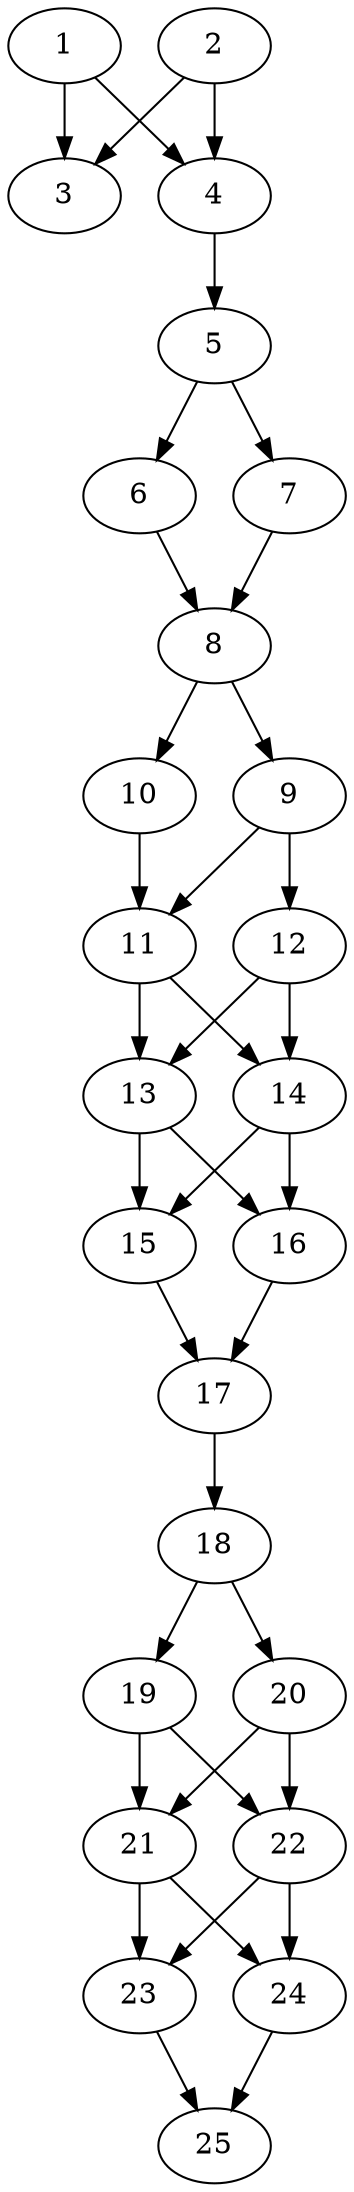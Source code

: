 // DAG automatically generated by daggen at Thu Oct  3 14:00:40 2019
// ./daggen --dot -n 25 --ccr 0.4 --fat 0.3 --regular 0.9 --density 0.9 --mindata 5242880 --maxdata 52428800 
digraph G {
  1 [size="35886080", alpha="0.14", expect_size="14354432"] 
  1 -> 3 [size ="14354432"]
  1 -> 4 [size ="14354432"]
  2 [size="77061120", alpha="0.03", expect_size="30824448"] 
  2 -> 3 [size ="30824448"]
  2 -> 4 [size ="30824448"]
  3 [size="82544640", alpha="0.10", expect_size="33017856"] 
  4 [size="70136320", alpha="0.17", expect_size="28054528"] 
  4 -> 5 [size ="28054528"]
  5 [size="119946240", alpha="0.17", expect_size="47978496"] 
  5 -> 6 [size ="47978496"]
  5 -> 7 [size ="47978496"]
  6 [size="23874560", alpha="0.13", expect_size="9549824"] 
  6 -> 8 [size ="9549824"]
  7 [size="74408960", alpha="0.13", expect_size="29763584"] 
  7 -> 8 [size ="29763584"]
  8 [size="55587840", alpha="0.13", expect_size="22235136"] 
  8 -> 9 [size ="22235136"]
  8 -> 10 [size ="22235136"]
  9 [size="52318720", alpha="0.00", expect_size="20927488"] 
  9 -> 11 [size ="20927488"]
  9 -> 12 [size ="20927488"]
  10 [size="50726400", alpha="0.14", expect_size="20290560"] 
  10 -> 11 [size ="20290560"]
  11 [size="56320000", alpha="0.10", expect_size="22528000"] 
  11 -> 13 [size ="22528000"]
  11 -> 14 [size ="22528000"]
  12 [size="19929600", alpha="0.04", expect_size="7971840"] 
  12 -> 13 [size ="7971840"]
  12 -> 14 [size ="7971840"]
  13 [size="39272960", alpha="0.15", expect_size="15709184"] 
  13 -> 15 [size ="15709184"]
  13 -> 16 [size ="15709184"]
  14 [size="99415040", alpha="0.03", expect_size="39766016"] 
  14 -> 15 [size ="39766016"]
  14 -> 16 [size ="39766016"]
  15 [size="84436480", alpha="0.14", expect_size="33774592"] 
  15 -> 17 [size ="33774592"]
  16 [size="64281600", alpha="0.03", expect_size="25712640"] 
  16 -> 17 [size ="25712640"]
  17 [size="24322560", alpha="0.07", expect_size="9729024"] 
  17 -> 18 [size ="9729024"]
  18 [size="102348800", alpha="0.06", expect_size="40939520"] 
  18 -> 19 [size ="40939520"]
  18 -> 20 [size ="40939520"]
  19 [size="58216960", alpha="0.08", expect_size="23286784"] 
  19 -> 21 [size ="23286784"]
  19 -> 22 [size ="23286784"]
  20 [size="59673600", alpha="0.07", expect_size="23869440"] 
  20 -> 21 [size ="23869440"]
  20 -> 22 [size ="23869440"]
  21 [size="21642240", alpha="0.10", expect_size="8656896"] 
  21 -> 23 [size ="8656896"]
  21 -> 24 [size ="8656896"]
  22 [size="77688320", alpha="0.04", expect_size="31075328"] 
  22 -> 23 [size ="31075328"]
  22 -> 24 [size ="31075328"]
  23 [size="100787200", alpha="0.09", expect_size="40314880"] 
  23 -> 25 [size ="40314880"]
  24 [size="72983040", alpha="0.04", expect_size="29193216"] 
  24 -> 25 [size ="29193216"]
  25 [size="88529920", alpha="0.18", expect_size="35411968"] 
}

